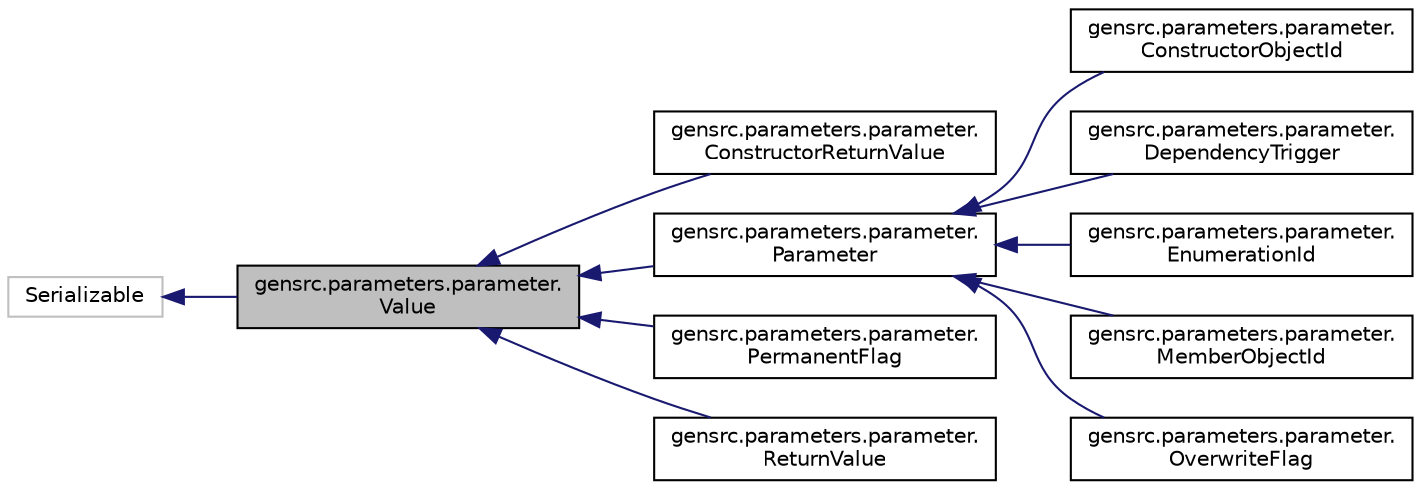 digraph "gensrc.parameters.parameter.Value"
{
  edge [fontname="Helvetica",fontsize="10",labelfontname="Helvetica",labelfontsize="10"];
  node [fontname="Helvetica",fontsize="10",shape=record];
  rankdir="LR";
  Node0 [label="gensrc.parameters.parameter.\lValue",height=0.2,width=0.4,color="black", fillcolor="grey75", style="filled", fontcolor="black"];
  Node1 -> Node0 [dir="back",color="midnightblue",fontsize="10",style="solid",fontname="Helvetica"];
  Node1 [label="Serializable",height=0.2,width=0.4,color="grey75", fillcolor="white", style="filled"];
  Node0 -> Node2 [dir="back",color="midnightblue",fontsize="10",style="solid",fontname="Helvetica"];
  Node2 [label="gensrc.parameters.parameter.\lConstructorReturnValue",height=0.2,width=0.4,color="black", fillcolor="white", style="filled",URL="$classgensrc_1_1parameters_1_1parameter_1_1_constructor_return_value.html"];
  Node0 -> Node3 [dir="back",color="midnightblue",fontsize="10",style="solid",fontname="Helvetica"];
  Node3 [label="gensrc.parameters.parameter.\lParameter",height=0.2,width=0.4,color="black", fillcolor="white", style="filled",URL="$classgensrc_1_1parameters_1_1parameter_1_1_parameter.html"];
  Node3 -> Node4 [dir="back",color="midnightblue",fontsize="10",style="solid",fontname="Helvetica"];
  Node4 [label="gensrc.parameters.parameter.\lConstructorObjectId",height=0.2,width=0.4,color="black", fillcolor="white", style="filled",URL="$classgensrc_1_1parameters_1_1parameter_1_1_constructor_object_id.html"];
  Node3 -> Node5 [dir="back",color="midnightblue",fontsize="10",style="solid",fontname="Helvetica"];
  Node5 [label="gensrc.parameters.parameter.\lDependencyTrigger",height=0.2,width=0.4,color="black", fillcolor="white", style="filled",URL="$classgensrc_1_1parameters_1_1parameter_1_1_dependency_trigger.html"];
  Node3 -> Node6 [dir="back",color="midnightblue",fontsize="10",style="solid",fontname="Helvetica"];
  Node6 [label="gensrc.parameters.parameter.\lEnumerationId",height=0.2,width=0.4,color="black", fillcolor="white", style="filled",URL="$classgensrc_1_1parameters_1_1parameter_1_1_enumeration_id.html"];
  Node3 -> Node7 [dir="back",color="midnightblue",fontsize="10",style="solid",fontname="Helvetica"];
  Node7 [label="gensrc.parameters.parameter.\lMemberObjectId",height=0.2,width=0.4,color="black", fillcolor="white", style="filled",URL="$classgensrc_1_1parameters_1_1parameter_1_1_member_object_id.html"];
  Node3 -> Node8 [dir="back",color="midnightblue",fontsize="10",style="solid",fontname="Helvetica"];
  Node8 [label="gensrc.parameters.parameter.\lOverwriteFlag",height=0.2,width=0.4,color="black", fillcolor="white", style="filled",URL="$classgensrc_1_1parameters_1_1parameter_1_1_overwrite_flag.html"];
  Node0 -> Node9 [dir="back",color="midnightblue",fontsize="10",style="solid",fontname="Helvetica"];
  Node9 [label="gensrc.parameters.parameter.\lPermanentFlag",height=0.2,width=0.4,color="black", fillcolor="white", style="filled",URL="$classgensrc_1_1parameters_1_1parameter_1_1_permanent_flag.html"];
  Node0 -> Node10 [dir="back",color="midnightblue",fontsize="10",style="solid",fontname="Helvetica"];
  Node10 [label="gensrc.parameters.parameter.\lReturnValue",height=0.2,width=0.4,color="black", fillcolor="white", style="filled",URL="$classgensrc_1_1parameters_1_1parameter_1_1_return_value.html"];
}
